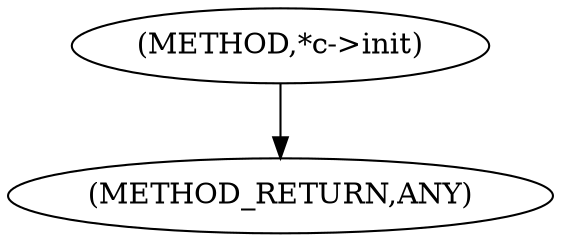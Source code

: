 digraph "*c-&gt;init" {  
"100039" [label = <(METHOD,*c-&gt;init)> ]
"100042" [label = <(METHOD_RETURN,ANY)> ]
  "100039" -> "100042" 
}
